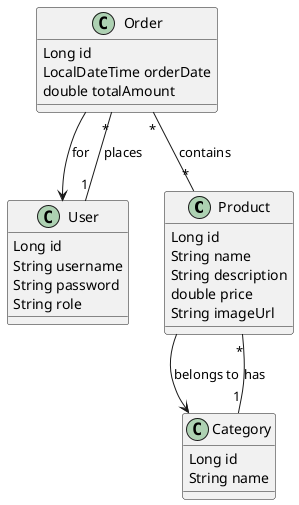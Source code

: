 @startuml

class Product {
  Long id
  String name
  String description
  double price
  String imageUrl
}

class Category {
  Long id
  String name
}

class User {
  Long id
  String username
  String password
  String role
}

class Order {
  Long id
  LocalDateTime orderDate
  double totalAmount
}

Product --> Category : belongs to
Category "1" -- "*" Product : has
User "1" -- "*" Order : places
Order --> User : for
Order "*" -- "*" Product : contains

@enduml
